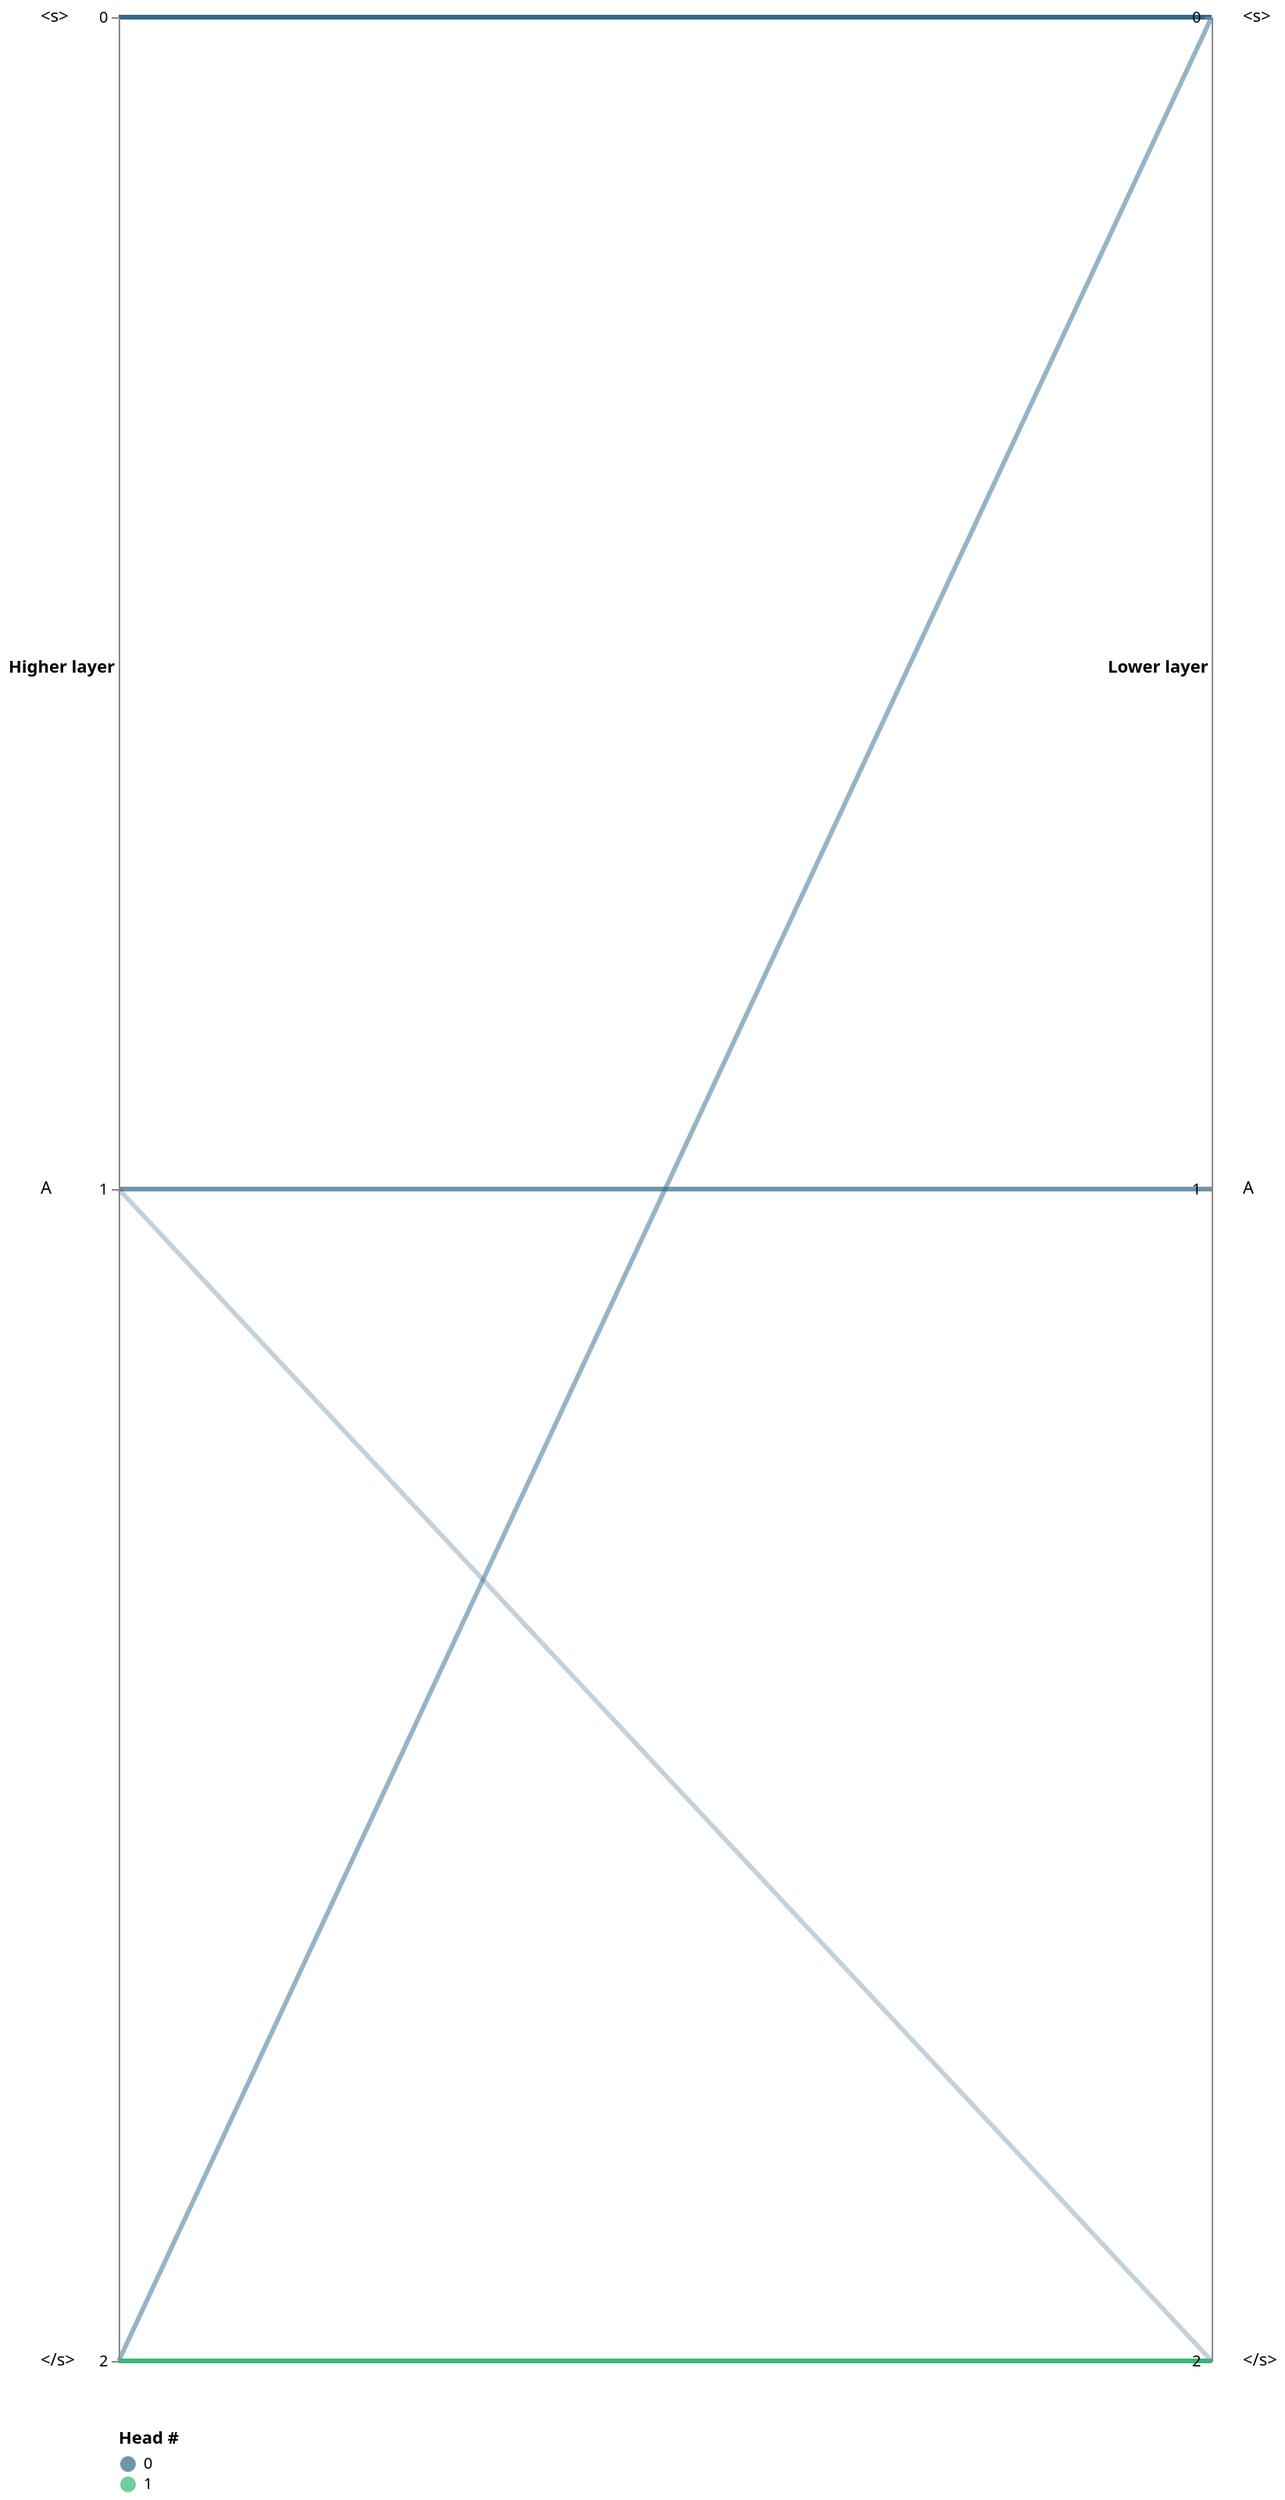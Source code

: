 {
  "$schema": "https://vega.github.io/schema/vega/v3.0.json",
  "width": 700,
  "height": 1500,
  "padding": 5,

  "config": {
    "background": "white",
    "axisY": {
      "titleX": -2,
      "titleY": 410,
      "titleAngle": 0,
      "titleAlign": "right",
      "titleBaseline": "top"
    }
  },

  "signals": [
    {
      "name": "clear", "value": true,
      "on": [
        {
          "events": "mouseup[!event.item]",
          "update": "true",
          "force": true
        }
      ]
    },
    {
      "name": "head_shift", "value": false,
      "on": [
        {
          "events": "@legendSymbol:click, @legendLabel:click",
          "update": "event.shiftKey",
          "force":  true
        }
      ]
    },
    {
      "name": "head_clicked", "value": null,
      "on": [
        {
          "events": "@legendSymbol:click, @legendLabel:click",
          "update": "{value: datum.value}",
          "force":  true
        }
      ]
    },
    {
      "name": "layer1_shift", "value": false,
      "on": [
        {
          "events": "@layer1_label:click",
          "update": "event.shiftKey",
          "force":  true
        }
      ]
    },
    {
      "name": "layer1_clicked", "value": null,
      "on": [
        {
          "events": "@layer1_label:click",
          "update": "{value: datum.pos}",
          "force":  true
        }
      ]
    },
    {
      "name": "layer0_shift", "value": false,
      "on": [
        {
          "events": "@layer0_label:click",
          "update": "event.shiftKey",
          "force":  true
        }
      ]
    },
    {
      "name": "layer0_clicked", "value": null,
      "on": [
        {
          "events": "@layer0_label:click",
          "update": "{value: datum.pos}",
          "force":  true
        }
      ]
    },
    {
      "name": "sharpen", "value": 1,
      "bind": {
        "input": "range", "min": 1, "max": 5, "step": 0.25
        }
      }
  ],

  "data": [
    {
      "name": "words",
      "values": [
        {"word": "<s>", "pos": 0},
        {"word": "A", "pos": 1},
        {"word": "</s>", "pos": 2}
      ]
    },
    {
      "name": "attention",
      "values": [
        {"src": 0, "dst": 0, "weight": 1, "head": 0},
        {"src": 1, "dst": 1, "weight": 0.7, "head": 0},
        {"src": 1, "dst": 2, "weight": 0.3, "head": 0},
        {"src": 2, "dst": 0, "weight": 0.5, "head": 0},
        {"src": 2, "dst": 2, "weight": 1, "head": 1}
      ]
    },
    {
      "name": "words_dummy",
      "source": "words",
      "transform": [
        {
          "type": "extent",
          "signal": "word_extent",
          "field": "pos"
        }
      ]
    },
    {
      "name": "links",
      "source": "attention",
      "transform": [
        {"type": "project", "fields":["src", "dst", "weight", "head"], "as":["layer1", "layer0", "raw_weight", "head"]},
        {"type": "formula", "as": "unnormed_weight", "expr": "pow(datum.raw_weight, sharpen)"},
        {
          "type": "joinaggregate",
          "fields": ["unnormed_weight", "raw_weight"],
          "ops": ["sum", "sum"],
          "as": ["total_weight", "raw_total_weight"],
          "groupby": ["layer1", "head"]
        },
        {"type": "formula", "as": "weight", "expr": "datum.unnormed_weight / (datum.total_weight + pow(1.0 - datum.raw_total_weight, sharpen) * pow(word_extent[1], 1.0 - sharpen))"}
      ]
    },
    {
      "name": "all_layers",
      "values": [
        "layer1",
        "layer0"
      ]
    },
    {
      "name": "layer1to0",
      "values": [
        "layer1",
        "layer0"
      ]
    },
    {
      "name": "heads_selected",
      "on": [
        {"trigger": "clear", "remove": true},
        {"trigger": "!head_shift", "remove": true},
        {"trigger": "!head_shift && head_clicked", "insert": "head_clicked"},
        {"trigger": "head_shift && head_clicked", "toggle": "head_clicked"}
      ]
    },
    {
      "name": "layer1_selected",
      "on": [
        {"trigger": "clear", "remove": true},
        {"trigger": "!layer1_shift", "remove": true},
        {"trigger": "!layer1_shift && layer1_clicked", "insert": "layer1_clicked"},
        {"trigger": "layer1_shift && layer1_clicked", "toggle": "layer1_clicked"}
      ]
    },
    {
      "name": "layer0_selected",
      "on": [
        {"trigger": "clear", "remove": true},
        {"trigger": "!layer0_shift", "remove": true},
        {"trigger": "!layer0_shift && layer0_clicked", "insert": "layer0_clicked"},
        {"trigger": "layer0_shift && layer0_clicked", "toggle": "layer0_clicked"}
      ]
    }
  ],

  "scales": [
    {
      "name": "all_layers_scale", "type": "point",
      "range": "width", "round": true,
      "domain": {"data": "all_layers", "field": "data"}
    },
    {
      "name": "words_vertical", "type": "point",
      "range": "height", "zero": false, "nice": true,
      "domain": {"data": "links", "fields": ["layer1", "layer0"], "sort": true}
    },
    {
      "name": "head_color",
      "type": "ordinal",
      "domain": {"data": "links", "field": "head"},
      "range": {"scheme": "viridis"}
    }
  ],

  "axes": [
    {
      "orient": "left", "zindex": 1,
      "scale": "words_vertical", "title": "Higher layer",
      "offset": {"scale": "all_layers_scale", "value": "layer1", "mult": -1}
    },
    {
      "orient": "left", "zindex": 1,
      "scale": "words_vertical", "title": "Lower layer",
      "offset": {"scale": "all_layers_scale", "value": "layer0", "mult": -1}
    }
  ],

  "legends": [
      {
        "title": "Head #",
        "orient": "bottom",
        "fill": "head_color",
        "offset": 40,
        "encode": {
          "symbols": {
            "name": "legendSymbol",
            "interactive": true,
            "update": {
              "opacity": [
                {"test": "!length(data('heads_selected')) || indata('heads_selected', 'value', datum.value)", "value": 0.7},
                {"value": 0.15}
              ]
            }
          },
          "labels": {
            "name": "legendLabel",
            "interactive": true,
            "update": {
              "opacity": [
                {"test": "!length(data('heads_selected')) || indata('heads_selected', 'value', datum.value)", "value": 1},
                {"value": 0.25}
              ]
            }
          }
        }
      }
  ],


  "marks": [
    {
      "type": "text",
      "from": {"data": "words"},
      "interactive": true,
      "name": "layer1_label",
      "encode": {
        "enter": {
          "x": {"value": -50},
          "y": {"scale": "words_vertical", "field": "pos"},
          "text": {"field": "word"},
          "baseline": {"value": "middle"}
        },
        "update": {
          "opacity": [
            {"test": "!length(data('layer1_selected')) || indata('layer1_selected', 'value', datum.pos)", "value": 1},
              {"value": 0.25}
          ]
        }
      }
    },
    {
      "type": "text",
      "from": {"data": "words"},
      "interactive": true,
      "name": "layer0_label",
      "encode": {
        "enter": {
          "x": {"scale": "all_layers_scale", "value": "layer0"},
          "dx": {"value": 20},
          "y": {"scale": "words_vertical", "field": "pos"},
          "text": {"field": "word"},
          "baseline": {"value": "middle"}
        },
        "update": {
          "opacity": [
            {"test": "!length(data('layer0_selected')) || indata('layer0_selected', 'value', datum.pos)", "value": 1},
              {"value": 0.25}
          ]
        }
      }
    },
    {
      "type": "group",
      "from": {"data": "links"},
      "marks": [
        {
          "type": "line",
          "from": {"data": "layer1to0"},
          "encode": {
            "enter": {
              "x": {"scale": "all_layers_scale", "field": "data"},
              "y": {
                "scale": "words_vertical",
                "field": {"parent": {"datum": "data"}}
              },
              "stroke": {"field": {"parent": "head"}, "scale": "head_color"},
              "strokeWidth": {"value": 3.01}
            },
            "update": {
              "opacity": [
                {"test": "(!!length(data('heads_selected')) && !indata('heads_selected', 'value', parent.head))", "value": 0.0},
                {"test": "(!!length(data('layer1_selected')) && !indata('layer1_selected', 'value', parent.layer1))", "value": 0.0},
                {"test": "(!!length(data('layer0_selected')) && !indata('layer0_selected', 'value', parent.layer0))", "value": 0.0},
                {"value": 1.0}
              ],
              "strokeOpacity": {"field": {"parent": "weight"}}
            }
          }
        }
      ]
    }
  ]
}

